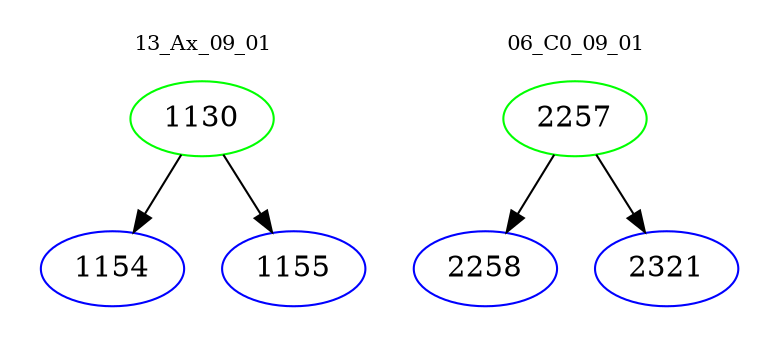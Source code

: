 digraph{
subgraph cluster_0 {
color = white
label = "13_Ax_09_01";
fontsize=10;
T0_1130 [label="1130", color="green"]
T0_1130 -> T0_1154 [color="black"]
T0_1154 [label="1154", color="blue"]
T0_1130 -> T0_1155 [color="black"]
T0_1155 [label="1155", color="blue"]
}
subgraph cluster_1 {
color = white
label = "06_C0_09_01";
fontsize=10;
T1_2257 [label="2257", color="green"]
T1_2257 -> T1_2258 [color="black"]
T1_2258 [label="2258", color="blue"]
T1_2257 -> T1_2321 [color="black"]
T1_2321 [label="2321", color="blue"]
}
}
